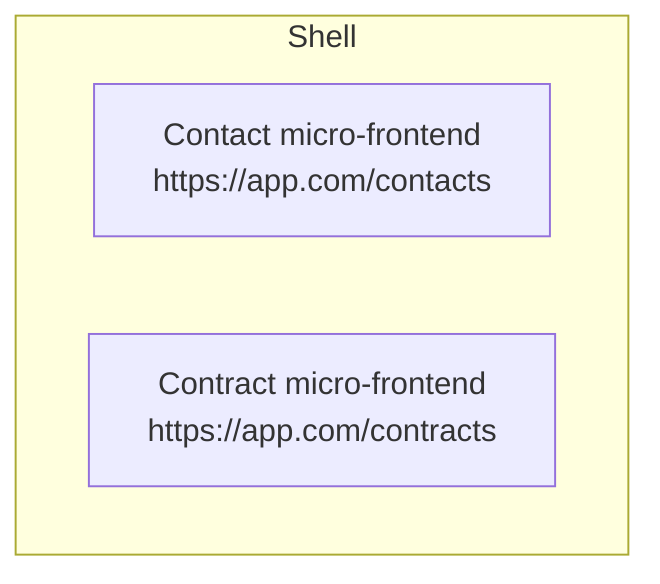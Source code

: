 graph TB

subgraph Shell
contacts[Contact micro-frontend<br />https://app.com/contacts]
contracts[Contract micro-frontend<br />https://app.com/contracts]
end
